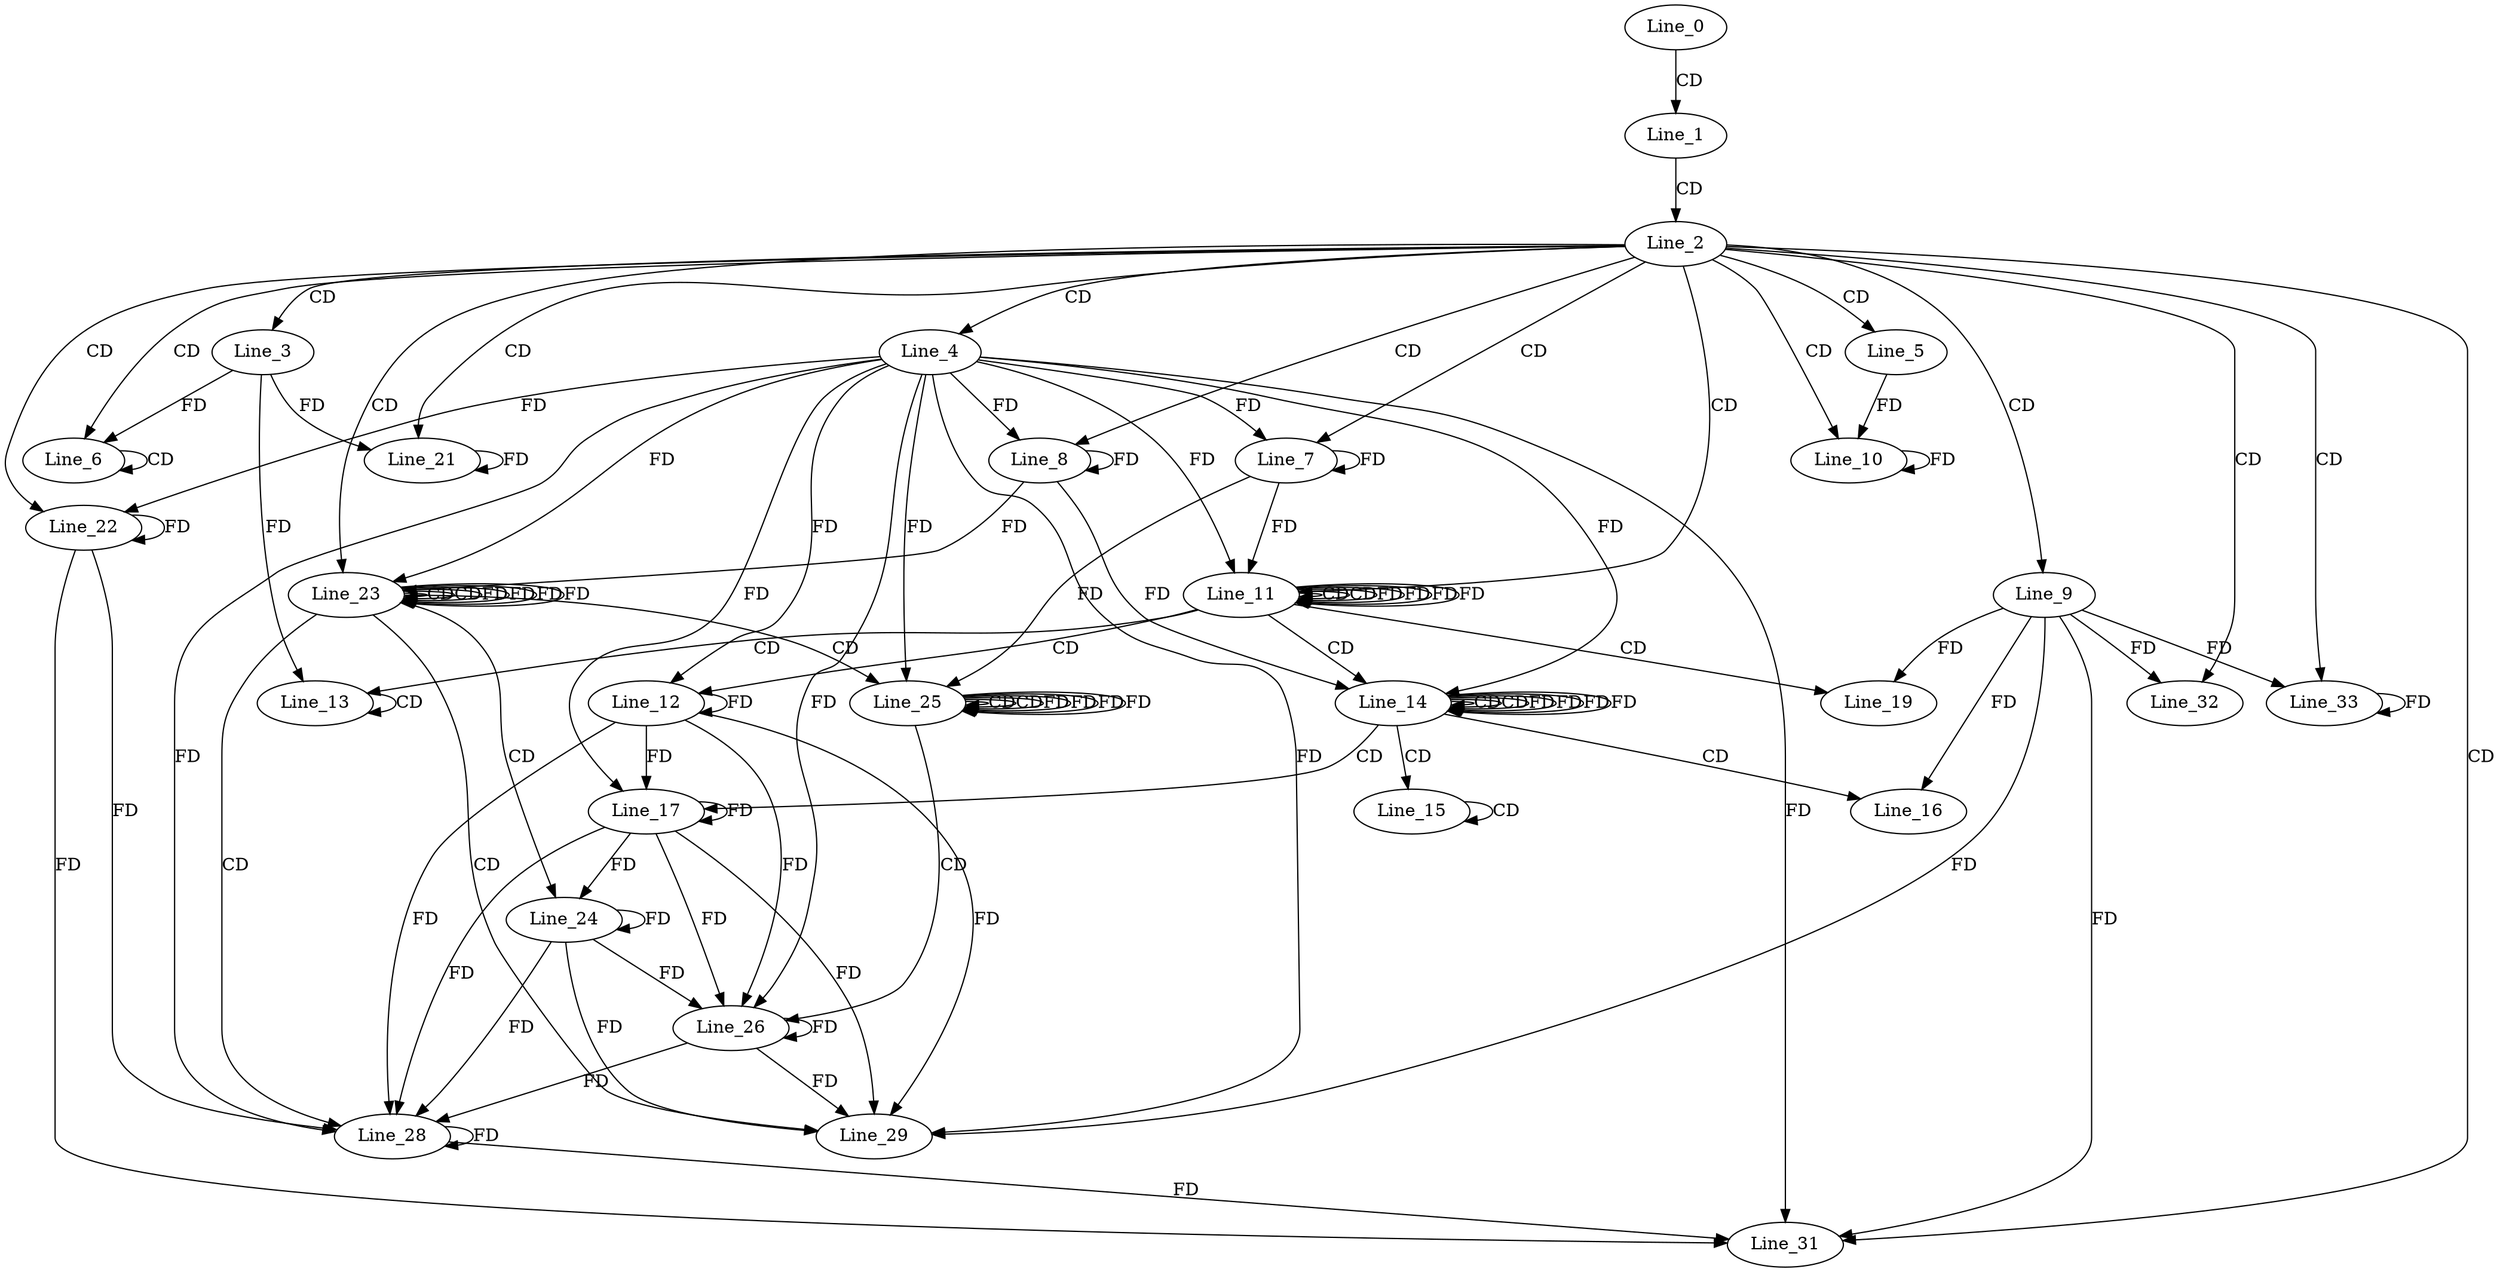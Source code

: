 digraph G {
  Line_0;
  Line_1;
  Line_2;
  Line_3;
  Line_4;
  Line_5;
  Line_6;
  Line_6;
  Line_6;
  Line_7;
  Line_7;
  Line_8;
  Line_8;
  Line_9;
  Line_10;
  Line_11;
  Line_11;
  Line_11;
  Line_12;
  Line_13;
  Line_13;
  Line_13;
  Line_14;
  Line_14;
  Line_14;
  Line_15;
  Line_15;
  Line_16;
  Line_16;
  Line_17;
  Line_19;
  Line_21;
  Line_22;
  Line_23;
  Line_23;
  Line_23;
  Line_24;
  Line_25;
  Line_25;
  Line_25;
  Line_26;
  Line_28;
  Line_29;
  Line_29;
  Line_31;
  Line_32;
  Line_33;
  Line_0 -> Line_1 [ label="CD" ];
  Line_1 -> Line_2 [ label="CD" ];
  Line_2 -> Line_3 [ label="CD" ];
  Line_2 -> Line_4 [ label="CD" ];
  Line_2 -> Line_5 [ label="CD" ];
  Line_2 -> Line_6 [ label="CD" ];
  Line_6 -> Line_6 [ label="CD" ];
  Line_3 -> Line_6 [ label="FD" ];
  Line_2 -> Line_7 [ label="CD" ];
  Line_4 -> Line_7 [ label="FD" ];
  Line_7 -> Line_7 [ label="FD" ];
  Line_2 -> Line_8 [ label="CD" ];
  Line_4 -> Line_8 [ label="FD" ];
  Line_8 -> Line_8 [ label="FD" ];
  Line_2 -> Line_9 [ label="CD" ];
  Line_2 -> Line_10 [ label="CD" ];
  Line_5 -> Line_10 [ label="FD" ];
  Line_10 -> Line_10 [ label="FD" ];
  Line_2 -> Line_11 [ label="CD" ];
  Line_11 -> Line_11 [ label="CD" ];
  Line_4 -> Line_11 [ label="FD" ];
  Line_7 -> Line_11 [ label="FD" ];
  Line_11 -> Line_11 [ label="CD" ];
  Line_11 -> Line_11 [ label="FD" ];
  Line_11 -> Line_11 [ label="FD" ];
  Line_11 -> Line_12 [ label="CD" ];
  Line_12 -> Line_12 [ label="FD" ];
  Line_4 -> Line_12 [ label="FD" ];
  Line_11 -> Line_13 [ label="CD" ];
  Line_13 -> Line_13 [ label="CD" ];
  Line_3 -> Line_13 [ label="FD" ];
  Line_11 -> Line_14 [ label="CD" ];
  Line_14 -> Line_14 [ label="CD" ];
  Line_4 -> Line_14 [ label="FD" ];
  Line_8 -> Line_14 [ label="FD" ];
  Line_14 -> Line_14 [ label="CD" ];
  Line_14 -> Line_14 [ label="FD" ];
  Line_14 -> Line_14 [ label="FD" ];
  Line_14 -> Line_15 [ label="CD" ];
  Line_15 -> Line_15 [ label="CD" ];
  Line_14 -> Line_16 [ label="CD" ];
  Line_9 -> Line_16 [ label="FD" ];
  Line_14 -> Line_17 [ label="CD" ];
  Line_17 -> Line_17 [ label="FD" ];
  Line_12 -> Line_17 [ label="FD" ];
  Line_4 -> Line_17 [ label="FD" ];
  Line_11 -> Line_19 [ label="CD" ];
  Line_9 -> Line_19 [ label="FD" ];
  Line_2 -> Line_21 [ label="CD" ];
  Line_3 -> Line_21 [ label="FD" ];
  Line_21 -> Line_21 [ label="FD" ];
  Line_2 -> Line_22 [ label="CD" ];
  Line_4 -> Line_22 [ label="FD" ];
  Line_22 -> Line_22 [ label="FD" ];
  Line_2 -> Line_23 [ label="CD" ];
  Line_23 -> Line_23 [ label="CD" ];
  Line_4 -> Line_23 [ label="FD" ];
  Line_8 -> Line_23 [ label="FD" ];
  Line_23 -> Line_23 [ label="CD" ];
  Line_23 -> Line_23 [ label="FD" ];
  Line_23 -> Line_23 [ label="FD" ];
  Line_23 -> Line_24 [ label="CD" ];
  Line_24 -> Line_24 [ label="FD" ];
  Line_17 -> Line_24 [ label="FD" ];
  Line_23 -> Line_25 [ label="CD" ];
  Line_25 -> Line_25 [ label="CD" ];
  Line_4 -> Line_25 [ label="FD" ];
  Line_7 -> Line_25 [ label="FD" ];
  Line_25 -> Line_25 [ label="CD" ];
  Line_25 -> Line_25 [ label="FD" ];
  Line_25 -> Line_25 [ label="FD" ];
  Line_25 -> Line_26 [ label="CD" ];
  Line_26 -> Line_26 [ label="FD" ];
  Line_24 -> Line_26 [ label="FD" ];
  Line_17 -> Line_26 [ label="FD" ];
  Line_12 -> Line_26 [ label="FD" ];
  Line_4 -> Line_26 [ label="FD" ];
  Line_23 -> Line_28 [ label="CD" ];
  Line_28 -> Line_28 [ label="FD" ];
  Line_4 -> Line_28 [ label="FD" ];
  Line_22 -> Line_28 [ label="FD" ];
  Line_26 -> Line_28 [ label="FD" ];
  Line_24 -> Line_28 [ label="FD" ];
  Line_17 -> Line_28 [ label="FD" ];
  Line_12 -> Line_28 [ label="FD" ];
  Line_23 -> Line_29 [ label="CD" ];
  Line_9 -> Line_29 [ label="FD" ];
  Line_26 -> Line_29 [ label="FD" ];
  Line_24 -> Line_29 [ label="FD" ];
  Line_17 -> Line_29 [ label="FD" ];
  Line_12 -> Line_29 [ label="FD" ];
  Line_4 -> Line_29 [ label="FD" ];
  Line_2 -> Line_31 [ label="CD" ];
  Line_9 -> Line_31 [ label="FD" ];
  Line_28 -> Line_31 [ label="FD" ];
  Line_4 -> Line_31 [ label="FD" ];
  Line_22 -> Line_31 [ label="FD" ];
  Line_2 -> Line_32 [ label="CD" ];
  Line_9 -> Line_32 [ label="FD" ];
  Line_2 -> Line_33 [ label="CD" ];
  Line_9 -> Line_33 [ label="FD" ];
  Line_33 -> Line_33 [ label="FD" ];
  Line_11 -> Line_11 [ label="FD" ];
  Line_11 -> Line_11 [ label="FD" ];
  Line_14 -> Line_14 [ label="FD" ];
  Line_14 -> Line_14 [ label="FD" ];
  Line_23 -> Line_23 [ label="FD" ];
  Line_23 -> Line_23 [ label="FD" ];
  Line_25 -> Line_25 [ label="FD" ];
  Line_25 -> Line_25 [ label="FD" ];
}

